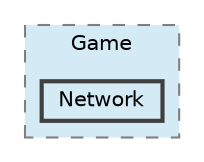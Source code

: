 digraph "src/Game/Network"
{
 // LATEX_PDF_SIZE
  bgcolor="transparent";
  edge [fontname=Helvetica,fontsize=10,labelfontname=Helvetica,labelfontsize=10];
  node [fontname=Helvetica,fontsize=10,shape=box,height=0.2,width=0.4];
  compound=true
  subgraph clusterdir_b43036362fece0f978c3c8156df55d19 {
    graph [ bgcolor="#d4ebf6", pencolor="grey50", label="Game", fontname=Helvetica,fontsize=10 style="filled,dashed", URL="dir_b43036362fece0f978c3c8156df55d19.html",tooltip=""]
  dir_3eae3d34184565db26686e999348b63a [label="Network", fillcolor="#d4ebf6", color="grey25", style="filled,bold", URL="dir_3eae3d34184565db26686e999348b63a.html",tooltip=""];
  }
}
